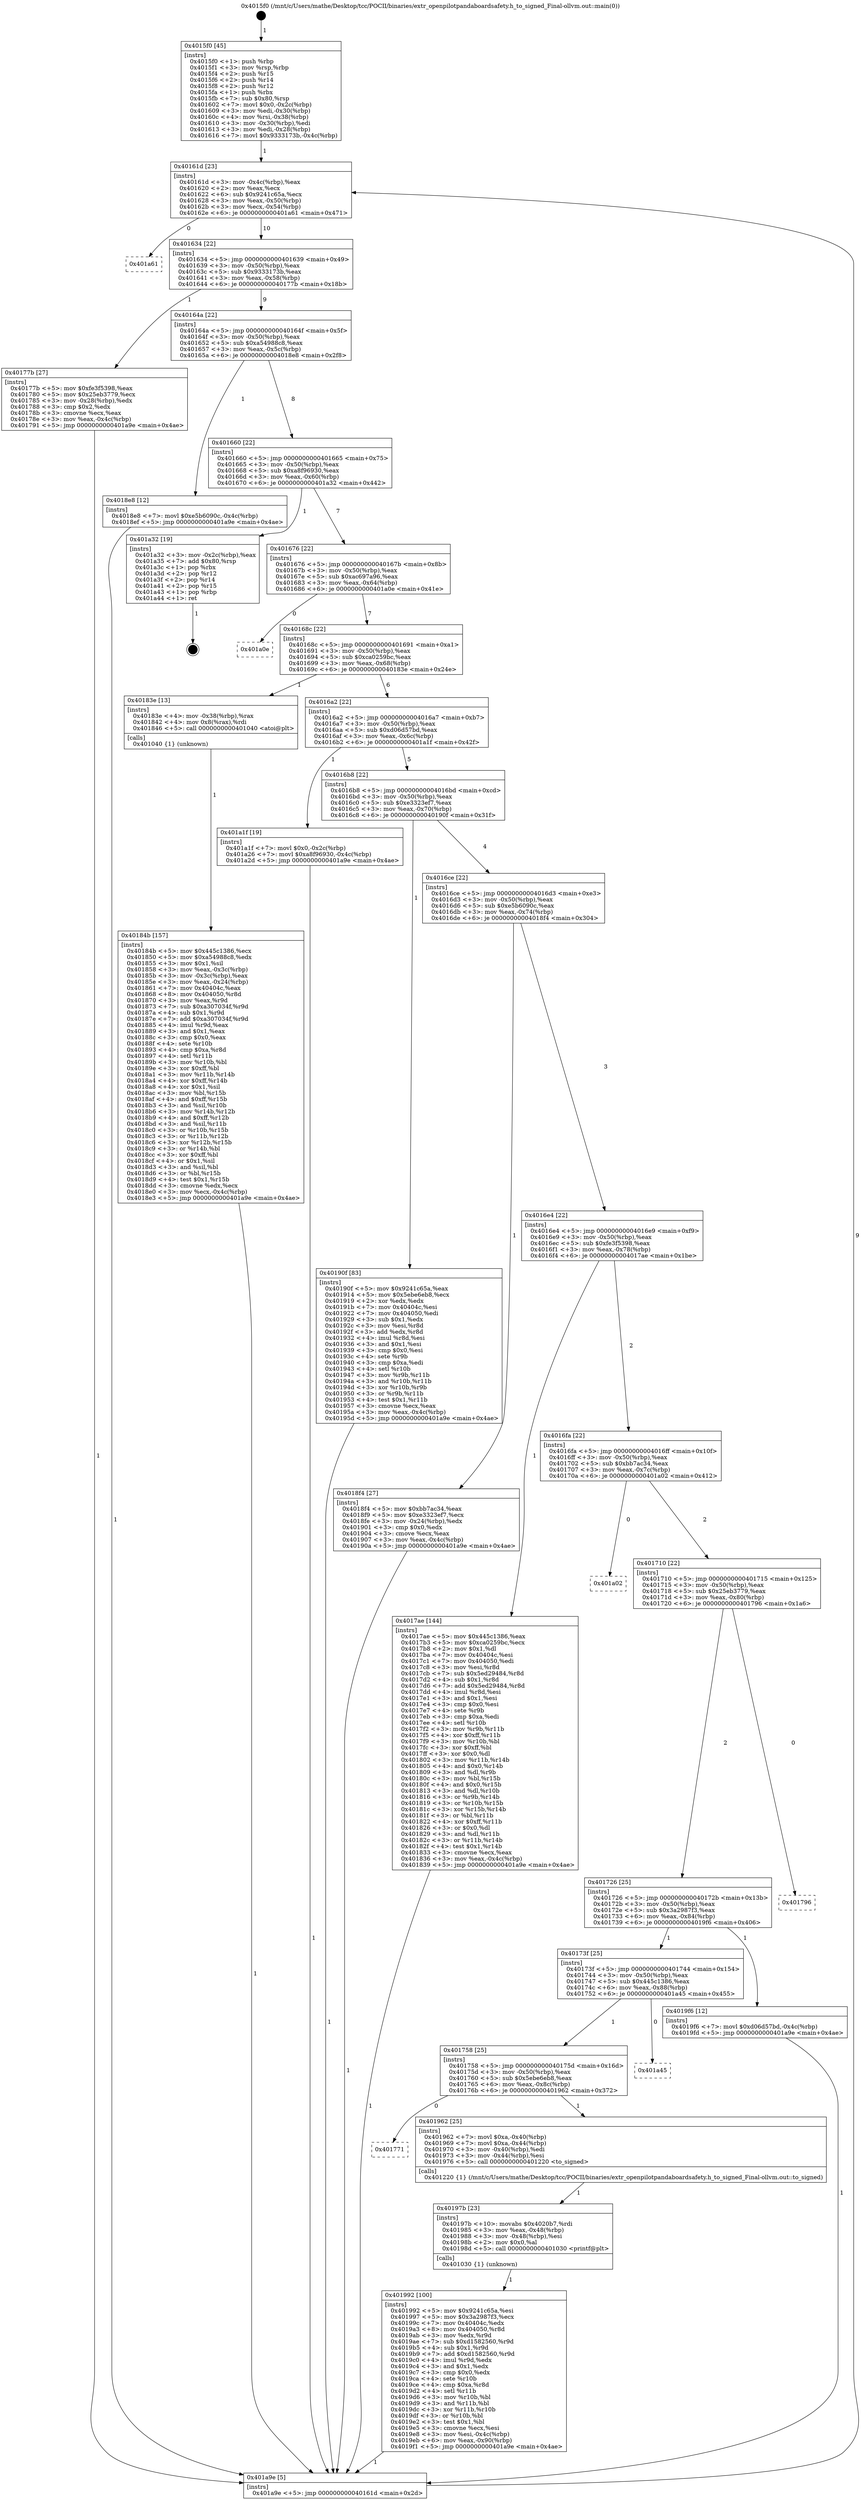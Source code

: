 digraph "0x4015f0" {
  label = "0x4015f0 (/mnt/c/Users/mathe/Desktop/tcc/POCII/binaries/extr_openpilotpandaboardsafety.h_to_signed_Final-ollvm.out::main(0))"
  labelloc = "t"
  node[shape=record]

  Entry [label="",width=0.3,height=0.3,shape=circle,fillcolor=black,style=filled]
  "0x40161d" [label="{
     0x40161d [23]\l
     | [instrs]\l
     &nbsp;&nbsp;0x40161d \<+3\>: mov -0x4c(%rbp),%eax\l
     &nbsp;&nbsp;0x401620 \<+2\>: mov %eax,%ecx\l
     &nbsp;&nbsp;0x401622 \<+6\>: sub $0x9241c65a,%ecx\l
     &nbsp;&nbsp;0x401628 \<+3\>: mov %eax,-0x50(%rbp)\l
     &nbsp;&nbsp;0x40162b \<+3\>: mov %ecx,-0x54(%rbp)\l
     &nbsp;&nbsp;0x40162e \<+6\>: je 0000000000401a61 \<main+0x471\>\l
  }"]
  "0x401a61" [label="{
     0x401a61\l
  }", style=dashed]
  "0x401634" [label="{
     0x401634 [22]\l
     | [instrs]\l
     &nbsp;&nbsp;0x401634 \<+5\>: jmp 0000000000401639 \<main+0x49\>\l
     &nbsp;&nbsp;0x401639 \<+3\>: mov -0x50(%rbp),%eax\l
     &nbsp;&nbsp;0x40163c \<+5\>: sub $0x9333173b,%eax\l
     &nbsp;&nbsp;0x401641 \<+3\>: mov %eax,-0x58(%rbp)\l
     &nbsp;&nbsp;0x401644 \<+6\>: je 000000000040177b \<main+0x18b\>\l
  }"]
  Exit [label="",width=0.3,height=0.3,shape=circle,fillcolor=black,style=filled,peripheries=2]
  "0x40177b" [label="{
     0x40177b [27]\l
     | [instrs]\l
     &nbsp;&nbsp;0x40177b \<+5\>: mov $0xfe3f5398,%eax\l
     &nbsp;&nbsp;0x401780 \<+5\>: mov $0x25eb3779,%ecx\l
     &nbsp;&nbsp;0x401785 \<+3\>: mov -0x28(%rbp),%edx\l
     &nbsp;&nbsp;0x401788 \<+3\>: cmp $0x2,%edx\l
     &nbsp;&nbsp;0x40178b \<+3\>: cmovne %ecx,%eax\l
     &nbsp;&nbsp;0x40178e \<+3\>: mov %eax,-0x4c(%rbp)\l
     &nbsp;&nbsp;0x401791 \<+5\>: jmp 0000000000401a9e \<main+0x4ae\>\l
  }"]
  "0x40164a" [label="{
     0x40164a [22]\l
     | [instrs]\l
     &nbsp;&nbsp;0x40164a \<+5\>: jmp 000000000040164f \<main+0x5f\>\l
     &nbsp;&nbsp;0x40164f \<+3\>: mov -0x50(%rbp),%eax\l
     &nbsp;&nbsp;0x401652 \<+5\>: sub $0xa54988c8,%eax\l
     &nbsp;&nbsp;0x401657 \<+3\>: mov %eax,-0x5c(%rbp)\l
     &nbsp;&nbsp;0x40165a \<+6\>: je 00000000004018e8 \<main+0x2f8\>\l
  }"]
  "0x401a9e" [label="{
     0x401a9e [5]\l
     | [instrs]\l
     &nbsp;&nbsp;0x401a9e \<+5\>: jmp 000000000040161d \<main+0x2d\>\l
  }"]
  "0x4015f0" [label="{
     0x4015f0 [45]\l
     | [instrs]\l
     &nbsp;&nbsp;0x4015f0 \<+1\>: push %rbp\l
     &nbsp;&nbsp;0x4015f1 \<+3\>: mov %rsp,%rbp\l
     &nbsp;&nbsp;0x4015f4 \<+2\>: push %r15\l
     &nbsp;&nbsp;0x4015f6 \<+2\>: push %r14\l
     &nbsp;&nbsp;0x4015f8 \<+2\>: push %r12\l
     &nbsp;&nbsp;0x4015fa \<+1\>: push %rbx\l
     &nbsp;&nbsp;0x4015fb \<+7\>: sub $0x80,%rsp\l
     &nbsp;&nbsp;0x401602 \<+7\>: movl $0x0,-0x2c(%rbp)\l
     &nbsp;&nbsp;0x401609 \<+3\>: mov %edi,-0x30(%rbp)\l
     &nbsp;&nbsp;0x40160c \<+4\>: mov %rsi,-0x38(%rbp)\l
     &nbsp;&nbsp;0x401610 \<+3\>: mov -0x30(%rbp),%edi\l
     &nbsp;&nbsp;0x401613 \<+3\>: mov %edi,-0x28(%rbp)\l
     &nbsp;&nbsp;0x401616 \<+7\>: movl $0x9333173b,-0x4c(%rbp)\l
  }"]
  "0x401992" [label="{
     0x401992 [100]\l
     | [instrs]\l
     &nbsp;&nbsp;0x401992 \<+5\>: mov $0x9241c65a,%esi\l
     &nbsp;&nbsp;0x401997 \<+5\>: mov $0x3a2987f3,%ecx\l
     &nbsp;&nbsp;0x40199c \<+7\>: mov 0x40404c,%edx\l
     &nbsp;&nbsp;0x4019a3 \<+8\>: mov 0x404050,%r8d\l
     &nbsp;&nbsp;0x4019ab \<+3\>: mov %edx,%r9d\l
     &nbsp;&nbsp;0x4019ae \<+7\>: sub $0xd1582560,%r9d\l
     &nbsp;&nbsp;0x4019b5 \<+4\>: sub $0x1,%r9d\l
     &nbsp;&nbsp;0x4019b9 \<+7\>: add $0xd1582560,%r9d\l
     &nbsp;&nbsp;0x4019c0 \<+4\>: imul %r9d,%edx\l
     &nbsp;&nbsp;0x4019c4 \<+3\>: and $0x1,%edx\l
     &nbsp;&nbsp;0x4019c7 \<+3\>: cmp $0x0,%edx\l
     &nbsp;&nbsp;0x4019ca \<+4\>: sete %r10b\l
     &nbsp;&nbsp;0x4019ce \<+4\>: cmp $0xa,%r8d\l
     &nbsp;&nbsp;0x4019d2 \<+4\>: setl %r11b\l
     &nbsp;&nbsp;0x4019d6 \<+3\>: mov %r10b,%bl\l
     &nbsp;&nbsp;0x4019d9 \<+3\>: and %r11b,%bl\l
     &nbsp;&nbsp;0x4019dc \<+3\>: xor %r11b,%r10b\l
     &nbsp;&nbsp;0x4019df \<+3\>: or %r10b,%bl\l
     &nbsp;&nbsp;0x4019e2 \<+3\>: test $0x1,%bl\l
     &nbsp;&nbsp;0x4019e5 \<+3\>: cmovne %ecx,%esi\l
     &nbsp;&nbsp;0x4019e8 \<+3\>: mov %esi,-0x4c(%rbp)\l
     &nbsp;&nbsp;0x4019eb \<+6\>: mov %eax,-0x90(%rbp)\l
     &nbsp;&nbsp;0x4019f1 \<+5\>: jmp 0000000000401a9e \<main+0x4ae\>\l
  }"]
  "0x4018e8" [label="{
     0x4018e8 [12]\l
     | [instrs]\l
     &nbsp;&nbsp;0x4018e8 \<+7\>: movl $0xe5b6090c,-0x4c(%rbp)\l
     &nbsp;&nbsp;0x4018ef \<+5\>: jmp 0000000000401a9e \<main+0x4ae\>\l
  }"]
  "0x401660" [label="{
     0x401660 [22]\l
     | [instrs]\l
     &nbsp;&nbsp;0x401660 \<+5\>: jmp 0000000000401665 \<main+0x75\>\l
     &nbsp;&nbsp;0x401665 \<+3\>: mov -0x50(%rbp),%eax\l
     &nbsp;&nbsp;0x401668 \<+5\>: sub $0xa8f96930,%eax\l
     &nbsp;&nbsp;0x40166d \<+3\>: mov %eax,-0x60(%rbp)\l
     &nbsp;&nbsp;0x401670 \<+6\>: je 0000000000401a32 \<main+0x442\>\l
  }"]
  "0x40197b" [label="{
     0x40197b [23]\l
     | [instrs]\l
     &nbsp;&nbsp;0x40197b \<+10\>: movabs $0x4020b7,%rdi\l
     &nbsp;&nbsp;0x401985 \<+3\>: mov %eax,-0x48(%rbp)\l
     &nbsp;&nbsp;0x401988 \<+3\>: mov -0x48(%rbp),%esi\l
     &nbsp;&nbsp;0x40198b \<+2\>: mov $0x0,%al\l
     &nbsp;&nbsp;0x40198d \<+5\>: call 0000000000401030 \<printf@plt\>\l
     | [calls]\l
     &nbsp;&nbsp;0x401030 \{1\} (unknown)\l
  }"]
  "0x401a32" [label="{
     0x401a32 [19]\l
     | [instrs]\l
     &nbsp;&nbsp;0x401a32 \<+3\>: mov -0x2c(%rbp),%eax\l
     &nbsp;&nbsp;0x401a35 \<+7\>: add $0x80,%rsp\l
     &nbsp;&nbsp;0x401a3c \<+1\>: pop %rbx\l
     &nbsp;&nbsp;0x401a3d \<+2\>: pop %r12\l
     &nbsp;&nbsp;0x401a3f \<+2\>: pop %r14\l
     &nbsp;&nbsp;0x401a41 \<+2\>: pop %r15\l
     &nbsp;&nbsp;0x401a43 \<+1\>: pop %rbp\l
     &nbsp;&nbsp;0x401a44 \<+1\>: ret\l
  }"]
  "0x401676" [label="{
     0x401676 [22]\l
     | [instrs]\l
     &nbsp;&nbsp;0x401676 \<+5\>: jmp 000000000040167b \<main+0x8b\>\l
     &nbsp;&nbsp;0x40167b \<+3\>: mov -0x50(%rbp),%eax\l
     &nbsp;&nbsp;0x40167e \<+5\>: sub $0xac697a96,%eax\l
     &nbsp;&nbsp;0x401683 \<+3\>: mov %eax,-0x64(%rbp)\l
     &nbsp;&nbsp;0x401686 \<+6\>: je 0000000000401a0e \<main+0x41e\>\l
  }"]
  "0x401771" [label="{
     0x401771\l
  }", style=dashed]
  "0x401a0e" [label="{
     0x401a0e\l
  }", style=dashed]
  "0x40168c" [label="{
     0x40168c [22]\l
     | [instrs]\l
     &nbsp;&nbsp;0x40168c \<+5\>: jmp 0000000000401691 \<main+0xa1\>\l
     &nbsp;&nbsp;0x401691 \<+3\>: mov -0x50(%rbp),%eax\l
     &nbsp;&nbsp;0x401694 \<+5\>: sub $0xca0259bc,%eax\l
     &nbsp;&nbsp;0x401699 \<+3\>: mov %eax,-0x68(%rbp)\l
     &nbsp;&nbsp;0x40169c \<+6\>: je 000000000040183e \<main+0x24e\>\l
  }"]
  "0x401962" [label="{
     0x401962 [25]\l
     | [instrs]\l
     &nbsp;&nbsp;0x401962 \<+7\>: movl $0xa,-0x40(%rbp)\l
     &nbsp;&nbsp;0x401969 \<+7\>: movl $0xa,-0x44(%rbp)\l
     &nbsp;&nbsp;0x401970 \<+3\>: mov -0x40(%rbp),%edi\l
     &nbsp;&nbsp;0x401973 \<+3\>: mov -0x44(%rbp),%esi\l
     &nbsp;&nbsp;0x401976 \<+5\>: call 0000000000401220 \<to_signed\>\l
     | [calls]\l
     &nbsp;&nbsp;0x401220 \{1\} (/mnt/c/Users/mathe/Desktop/tcc/POCII/binaries/extr_openpilotpandaboardsafety.h_to_signed_Final-ollvm.out::to_signed)\l
  }"]
  "0x40183e" [label="{
     0x40183e [13]\l
     | [instrs]\l
     &nbsp;&nbsp;0x40183e \<+4\>: mov -0x38(%rbp),%rax\l
     &nbsp;&nbsp;0x401842 \<+4\>: mov 0x8(%rax),%rdi\l
     &nbsp;&nbsp;0x401846 \<+5\>: call 0000000000401040 \<atoi@plt\>\l
     | [calls]\l
     &nbsp;&nbsp;0x401040 \{1\} (unknown)\l
  }"]
  "0x4016a2" [label="{
     0x4016a2 [22]\l
     | [instrs]\l
     &nbsp;&nbsp;0x4016a2 \<+5\>: jmp 00000000004016a7 \<main+0xb7\>\l
     &nbsp;&nbsp;0x4016a7 \<+3\>: mov -0x50(%rbp),%eax\l
     &nbsp;&nbsp;0x4016aa \<+5\>: sub $0xd06d57bd,%eax\l
     &nbsp;&nbsp;0x4016af \<+3\>: mov %eax,-0x6c(%rbp)\l
     &nbsp;&nbsp;0x4016b2 \<+6\>: je 0000000000401a1f \<main+0x42f\>\l
  }"]
  "0x401758" [label="{
     0x401758 [25]\l
     | [instrs]\l
     &nbsp;&nbsp;0x401758 \<+5\>: jmp 000000000040175d \<main+0x16d\>\l
     &nbsp;&nbsp;0x40175d \<+3\>: mov -0x50(%rbp),%eax\l
     &nbsp;&nbsp;0x401760 \<+5\>: sub $0x5ebe6eb8,%eax\l
     &nbsp;&nbsp;0x401765 \<+6\>: mov %eax,-0x8c(%rbp)\l
     &nbsp;&nbsp;0x40176b \<+6\>: je 0000000000401962 \<main+0x372\>\l
  }"]
  "0x401a1f" [label="{
     0x401a1f [19]\l
     | [instrs]\l
     &nbsp;&nbsp;0x401a1f \<+7\>: movl $0x0,-0x2c(%rbp)\l
     &nbsp;&nbsp;0x401a26 \<+7\>: movl $0xa8f96930,-0x4c(%rbp)\l
     &nbsp;&nbsp;0x401a2d \<+5\>: jmp 0000000000401a9e \<main+0x4ae\>\l
  }"]
  "0x4016b8" [label="{
     0x4016b8 [22]\l
     | [instrs]\l
     &nbsp;&nbsp;0x4016b8 \<+5\>: jmp 00000000004016bd \<main+0xcd\>\l
     &nbsp;&nbsp;0x4016bd \<+3\>: mov -0x50(%rbp),%eax\l
     &nbsp;&nbsp;0x4016c0 \<+5\>: sub $0xe3323ef7,%eax\l
     &nbsp;&nbsp;0x4016c5 \<+3\>: mov %eax,-0x70(%rbp)\l
     &nbsp;&nbsp;0x4016c8 \<+6\>: je 000000000040190f \<main+0x31f\>\l
  }"]
  "0x401a45" [label="{
     0x401a45\l
  }", style=dashed]
  "0x40190f" [label="{
     0x40190f [83]\l
     | [instrs]\l
     &nbsp;&nbsp;0x40190f \<+5\>: mov $0x9241c65a,%eax\l
     &nbsp;&nbsp;0x401914 \<+5\>: mov $0x5ebe6eb8,%ecx\l
     &nbsp;&nbsp;0x401919 \<+2\>: xor %edx,%edx\l
     &nbsp;&nbsp;0x40191b \<+7\>: mov 0x40404c,%esi\l
     &nbsp;&nbsp;0x401922 \<+7\>: mov 0x404050,%edi\l
     &nbsp;&nbsp;0x401929 \<+3\>: sub $0x1,%edx\l
     &nbsp;&nbsp;0x40192c \<+3\>: mov %esi,%r8d\l
     &nbsp;&nbsp;0x40192f \<+3\>: add %edx,%r8d\l
     &nbsp;&nbsp;0x401932 \<+4\>: imul %r8d,%esi\l
     &nbsp;&nbsp;0x401936 \<+3\>: and $0x1,%esi\l
     &nbsp;&nbsp;0x401939 \<+3\>: cmp $0x0,%esi\l
     &nbsp;&nbsp;0x40193c \<+4\>: sete %r9b\l
     &nbsp;&nbsp;0x401940 \<+3\>: cmp $0xa,%edi\l
     &nbsp;&nbsp;0x401943 \<+4\>: setl %r10b\l
     &nbsp;&nbsp;0x401947 \<+3\>: mov %r9b,%r11b\l
     &nbsp;&nbsp;0x40194a \<+3\>: and %r10b,%r11b\l
     &nbsp;&nbsp;0x40194d \<+3\>: xor %r10b,%r9b\l
     &nbsp;&nbsp;0x401950 \<+3\>: or %r9b,%r11b\l
     &nbsp;&nbsp;0x401953 \<+4\>: test $0x1,%r11b\l
     &nbsp;&nbsp;0x401957 \<+3\>: cmovne %ecx,%eax\l
     &nbsp;&nbsp;0x40195a \<+3\>: mov %eax,-0x4c(%rbp)\l
     &nbsp;&nbsp;0x40195d \<+5\>: jmp 0000000000401a9e \<main+0x4ae\>\l
  }"]
  "0x4016ce" [label="{
     0x4016ce [22]\l
     | [instrs]\l
     &nbsp;&nbsp;0x4016ce \<+5\>: jmp 00000000004016d3 \<main+0xe3\>\l
     &nbsp;&nbsp;0x4016d3 \<+3\>: mov -0x50(%rbp),%eax\l
     &nbsp;&nbsp;0x4016d6 \<+5\>: sub $0xe5b6090c,%eax\l
     &nbsp;&nbsp;0x4016db \<+3\>: mov %eax,-0x74(%rbp)\l
     &nbsp;&nbsp;0x4016de \<+6\>: je 00000000004018f4 \<main+0x304\>\l
  }"]
  "0x40173f" [label="{
     0x40173f [25]\l
     | [instrs]\l
     &nbsp;&nbsp;0x40173f \<+5\>: jmp 0000000000401744 \<main+0x154\>\l
     &nbsp;&nbsp;0x401744 \<+3\>: mov -0x50(%rbp),%eax\l
     &nbsp;&nbsp;0x401747 \<+5\>: sub $0x445c1386,%eax\l
     &nbsp;&nbsp;0x40174c \<+6\>: mov %eax,-0x88(%rbp)\l
     &nbsp;&nbsp;0x401752 \<+6\>: je 0000000000401a45 \<main+0x455\>\l
  }"]
  "0x4018f4" [label="{
     0x4018f4 [27]\l
     | [instrs]\l
     &nbsp;&nbsp;0x4018f4 \<+5\>: mov $0xbb7ac34,%eax\l
     &nbsp;&nbsp;0x4018f9 \<+5\>: mov $0xe3323ef7,%ecx\l
     &nbsp;&nbsp;0x4018fe \<+3\>: mov -0x24(%rbp),%edx\l
     &nbsp;&nbsp;0x401901 \<+3\>: cmp $0x0,%edx\l
     &nbsp;&nbsp;0x401904 \<+3\>: cmove %ecx,%eax\l
     &nbsp;&nbsp;0x401907 \<+3\>: mov %eax,-0x4c(%rbp)\l
     &nbsp;&nbsp;0x40190a \<+5\>: jmp 0000000000401a9e \<main+0x4ae\>\l
  }"]
  "0x4016e4" [label="{
     0x4016e4 [22]\l
     | [instrs]\l
     &nbsp;&nbsp;0x4016e4 \<+5\>: jmp 00000000004016e9 \<main+0xf9\>\l
     &nbsp;&nbsp;0x4016e9 \<+3\>: mov -0x50(%rbp),%eax\l
     &nbsp;&nbsp;0x4016ec \<+5\>: sub $0xfe3f5398,%eax\l
     &nbsp;&nbsp;0x4016f1 \<+3\>: mov %eax,-0x78(%rbp)\l
     &nbsp;&nbsp;0x4016f4 \<+6\>: je 00000000004017ae \<main+0x1be\>\l
  }"]
  "0x4019f6" [label="{
     0x4019f6 [12]\l
     | [instrs]\l
     &nbsp;&nbsp;0x4019f6 \<+7\>: movl $0xd06d57bd,-0x4c(%rbp)\l
     &nbsp;&nbsp;0x4019fd \<+5\>: jmp 0000000000401a9e \<main+0x4ae\>\l
  }"]
  "0x4017ae" [label="{
     0x4017ae [144]\l
     | [instrs]\l
     &nbsp;&nbsp;0x4017ae \<+5\>: mov $0x445c1386,%eax\l
     &nbsp;&nbsp;0x4017b3 \<+5\>: mov $0xca0259bc,%ecx\l
     &nbsp;&nbsp;0x4017b8 \<+2\>: mov $0x1,%dl\l
     &nbsp;&nbsp;0x4017ba \<+7\>: mov 0x40404c,%esi\l
     &nbsp;&nbsp;0x4017c1 \<+7\>: mov 0x404050,%edi\l
     &nbsp;&nbsp;0x4017c8 \<+3\>: mov %esi,%r8d\l
     &nbsp;&nbsp;0x4017cb \<+7\>: sub $0x5ed29484,%r8d\l
     &nbsp;&nbsp;0x4017d2 \<+4\>: sub $0x1,%r8d\l
     &nbsp;&nbsp;0x4017d6 \<+7\>: add $0x5ed29484,%r8d\l
     &nbsp;&nbsp;0x4017dd \<+4\>: imul %r8d,%esi\l
     &nbsp;&nbsp;0x4017e1 \<+3\>: and $0x1,%esi\l
     &nbsp;&nbsp;0x4017e4 \<+3\>: cmp $0x0,%esi\l
     &nbsp;&nbsp;0x4017e7 \<+4\>: sete %r9b\l
     &nbsp;&nbsp;0x4017eb \<+3\>: cmp $0xa,%edi\l
     &nbsp;&nbsp;0x4017ee \<+4\>: setl %r10b\l
     &nbsp;&nbsp;0x4017f2 \<+3\>: mov %r9b,%r11b\l
     &nbsp;&nbsp;0x4017f5 \<+4\>: xor $0xff,%r11b\l
     &nbsp;&nbsp;0x4017f9 \<+3\>: mov %r10b,%bl\l
     &nbsp;&nbsp;0x4017fc \<+3\>: xor $0xff,%bl\l
     &nbsp;&nbsp;0x4017ff \<+3\>: xor $0x0,%dl\l
     &nbsp;&nbsp;0x401802 \<+3\>: mov %r11b,%r14b\l
     &nbsp;&nbsp;0x401805 \<+4\>: and $0x0,%r14b\l
     &nbsp;&nbsp;0x401809 \<+3\>: and %dl,%r9b\l
     &nbsp;&nbsp;0x40180c \<+3\>: mov %bl,%r15b\l
     &nbsp;&nbsp;0x40180f \<+4\>: and $0x0,%r15b\l
     &nbsp;&nbsp;0x401813 \<+3\>: and %dl,%r10b\l
     &nbsp;&nbsp;0x401816 \<+3\>: or %r9b,%r14b\l
     &nbsp;&nbsp;0x401819 \<+3\>: or %r10b,%r15b\l
     &nbsp;&nbsp;0x40181c \<+3\>: xor %r15b,%r14b\l
     &nbsp;&nbsp;0x40181f \<+3\>: or %bl,%r11b\l
     &nbsp;&nbsp;0x401822 \<+4\>: xor $0xff,%r11b\l
     &nbsp;&nbsp;0x401826 \<+3\>: or $0x0,%dl\l
     &nbsp;&nbsp;0x401829 \<+3\>: and %dl,%r11b\l
     &nbsp;&nbsp;0x40182c \<+3\>: or %r11b,%r14b\l
     &nbsp;&nbsp;0x40182f \<+4\>: test $0x1,%r14b\l
     &nbsp;&nbsp;0x401833 \<+3\>: cmovne %ecx,%eax\l
     &nbsp;&nbsp;0x401836 \<+3\>: mov %eax,-0x4c(%rbp)\l
     &nbsp;&nbsp;0x401839 \<+5\>: jmp 0000000000401a9e \<main+0x4ae\>\l
  }"]
  "0x4016fa" [label="{
     0x4016fa [22]\l
     | [instrs]\l
     &nbsp;&nbsp;0x4016fa \<+5\>: jmp 00000000004016ff \<main+0x10f\>\l
     &nbsp;&nbsp;0x4016ff \<+3\>: mov -0x50(%rbp),%eax\l
     &nbsp;&nbsp;0x401702 \<+5\>: sub $0xbb7ac34,%eax\l
     &nbsp;&nbsp;0x401707 \<+3\>: mov %eax,-0x7c(%rbp)\l
     &nbsp;&nbsp;0x40170a \<+6\>: je 0000000000401a02 \<main+0x412\>\l
  }"]
  "0x40184b" [label="{
     0x40184b [157]\l
     | [instrs]\l
     &nbsp;&nbsp;0x40184b \<+5\>: mov $0x445c1386,%ecx\l
     &nbsp;&nbsp;0x401850 \<+5\>: mov $0xa54988c8,%edx\l
     &nbsp;&nbsp;0x401855 \<+3\>: mov $0x1,%sil\l
     &nbsp;&nbsp;0x401858 \<+3\>: mov %eax,-0x3c(%rbp)\l
     &nbsp;&nbsp;0x40185b \<+3\>: mov -0x3c(%rbp),%eax\l
     &nbsp;&nbsp;0x40185e \<+3\>: mov %eax,-0x24(%rbp)\l
     &nbsp;&nbsp;0x401861 \<+7\>: mov 0x40404c,%eax\l
     &nbsp;&nbsp;0x401868 \<+8\>: mov 0x404050,%r8d\l
     &nbsp;&nbsp;0x401870 \<+3\>: mov %eax,%r9d\l
     &nbsp;&nbsp;0x401873 \<+7\>: sub $0xa307034f,%r9d\l
     &nbsp;&nbsp;0x40187a \<+4\>: sub $0x1,%r9d\l
     &nbsp;&nbsp;0x40187e \<+7\>: add $0xa307034f,%r9d\l
     &nbsp;&nbsp;0x401885 \<+4\>: imul %r9d,%eax\l
     &nbsp;&nbsp;0x401889 \<+3\>: and $0x1,%eax\l
     &nbsp;&nbsp;0x40188c \<+3\>: cmp $0x0,%eax\l
     &nbsp;&nbsp;0x40188f \<+4\>: sete %r10b\l
     &nbsp;&nbsp;0x401893 \<+4\>: cmp $0xa,%r8d\l
     &nbsp;&nbsp;0x401897 \<+4\>: setl %r11b\l
     &nbsp;&nbsp;0x40189b \<+3\>: mov %r10b,%bl\l
     &nbsp;&nbsp;0x40189e \<+3\>: xor $0xff,%bl\l
     &nbsp;&nbsp;0x4018a1 \<+3\>: mov %r11b,%r14b\l
     &nbsp;&nbsp;0x4018a4 \<+4\>: xor $0xff,%r14b\l
     &nbsp;&nbsp;0x4018a8 \<+4\>: xor $0x1,%sil\l
     &nbsp;&nbsp;0x4018ac \<+3\>: mov %bl,%r15b\l
     &nbsp;&nbsp;0x4018af \<+4\>: and $0xff,%r15b\l
     &nbsp;&nbsp;0x4018b3 \<+3\>: and %sil,%r10b\l
     &nbsp;&nbsp;0x4018b6 \<+3\>: mov %r14b,%r12b\l
     &nbsp;&nbsp;0x4018b9 \<+4\>: and $0xff,%r12b\l
     &nbsp;&nbsp;0x4018bd \<+3\>: and %sil,%r11b\l
     &nbsp;&nbsp;0x4018c0 \<+3\>: or %r10b,%r15b\l
     &nbsp;&nbsp;0x4018c3 \<+3\>: or %r11b,%r12b\l
     &nbsp;&nbsp;0x4018c6 \<+3\>: xor %r12b,%r15b\l
     &nbsp;&nbsp;0x4018c9 \<+3\>: or %r14b,%bl\l
     &nbsp;&nbsp;0x4018cc \<+3\>: xor $0xff,%bl\l
     &nbsp;&nbsp;0x4018cf \<+4\>: or $0x1,%sil\l
     &nbsp;&nbsp;0x4018d3 \<+3\>: and %sil,%bl\l
     &nbsp;&nbsp;0x4018d6 \<+3\>: or %bl,%r15b\l
     &nbsp;&nbsp;0x4018d9 \<+4\>: test $0x1,%r15b\l
     &nbsp;&nbsp;0x4018dd \<+3\>: cmovne %edx,%ecx\l
     &nbsp;&nbsp;0x4018e0 \<+3\>: mov %ecx,-0x4c(%rbp)\l
     &nbsp;&nbsp;0x4018e3 \<+5\>: jmp 0000000000401a9e \<main+0x4ae\>\l
  }"]
  "0x401726" [label="{
     0x401726 [25]\l
     | [instrs]\l
     &nbsp;&nbsp;0x401726 \<+5\>: jmp 000000000040172b \<main+0x13b\>\l
     &nbsp;&nbsp;0x40172b \<+3\>: mov -0x50(%rbp),%eax\l
     &nbsp;&nbsp;0x40172e \<+5\>: sub $0x3a2987f3,%eax\l
     &nbsp;&nbsp;0x401733 \<+6\>: mov %eax,-0x84(%rbp)\l
     &nbsp;&nbsp;0x401739 \<+6\>: je 00000000004019f6 \<main+0x406\>\l
  }"]
  "0x401a02" [label="{
     0x401a02\l
  }", style=dashed]
  "0x401710" [label="{
     0x401710 [22]\l
     | [instrs]\l
     &nbsp;&nbsp;0x401710 \<+5\>: jmp 0000000000401715 \<main+0x125\>\l
     &nbsp;&nbsp;0x401715 \<+3\>: mov -0x50(%rbp),%eax\l
     &nbsp;&nbsp;0x401718 \<+5\>: sub $0x25eb3779,%eax\l
     &nbsp;&nbsp;0x40171d \<+3\>: mov %eax,-0x80(%rbp)\l
     &nbsp;&nbsp;0x401720 \<+6\>: je 0000000000401796 \<main+0x1a6\>\l
  }"]
  "0x401796" [label="{
     0x401796\l
  }", style=dashed]
  Entry -> "0x4015f0" [label=" 1"]
  "0x40161d" -> "0x401a61" [label=" 0"]
  "0x40161d" -> "0x401634" [label=" 10"]
  "0x401a32" -> Exit [label=" 1"]
  "0x401634" -> "0x40177b" [label=" 1"]
  "0x401634" -> "0x40164a" [label=" 9"]
  "0x40177b" -> "0x401a9e" [label=" 1"]
  "0x4015f0" -> "0x40161d" [label=" 1"]
  "0x401a9e" -> "0x40161d" [label=" 9"]
  "0x401a1f" -> "0x401a9e" [label=" 1"]
  "0x40164a" -> "0x4018e8" [label=" 1"]
  "0x40164a" -> "0x401660" [label=" 8"]
  "0x4019f6" -> "0x401a9e" [label=" 1"]
  "0x401660" -> "0x401a32" [label=" 1"]
  "0x401660" -> "0x401676" [label=" 7"]
  "0x401992" -> "0x401a9e" [label=" 1"]
  "0x401676" -> "0x401a0e" [label=" 0"]
  "0x401676" -> "0x40168c" [label=" 7"]
  "0x40197b" -> "0x401992" [label=" 1"]
  "0x40168c" -> "0x40183e" [label=" 1"]
  "0x40168c" -> "0x4016a2" [label=" 6"]
  "0x401962" -> "0x40197b" [label=" 1"]
  "0x4016a2" -> "0x401a1f" [label=" 1"]
  "0x4016a2" -> "0x4016b8" [label=" 5"]
  "0x401758" -> "0x401962" [label=" 1"]
  "0x4016b8" -> "0x40190f" [label=" 1"]
  "0x4016b8" -> "0x4016ce" [label=" 4"]
  "0x401758" -> "0x401771" [label=" 0"]
  "0x4016ce" -> "0x4018f4" [label=" 1"]
  "0x4016ce" -> "0x4016e4" [label=" 3"]
  "0x40173f" -> "0x401a45" [label=" 0"]
  "0x4016e4" -> "0x4017ae" [label=" 1"]
  "0x4016e4" -> "0x4016fa" [label=" 2"]
  "0x4017ae" -> "0x401a9e" [label=" 1"]
  "0x40183e" -> "0x40184b" [label=" 1"]
  "0x40184b" -> "0x401a9e" [label=" 1"]
  "0x4018e8" -> "0x401a9e" [label=" 1"]
  "0x4018f4" -> "0x401a9e" [label=" 1"]
  "0x40190f" -> "0x401a9e" [label=" 1"]
  "0x40173f" -> "0x401758" [label=" 1"]
  "0x4016fa" -> "0x401a02" [label=" 0"]
  "0x4016fa" -> "0x401710" [label=" 2"]
  "0x401726" -> "0x4019f6" [label=" 1"]
  "0x401710" -> "0x401796" [label=" 0"]
  "0x401710" -> "0x401726" [label=" 2"]
  "0x401726" -> "0x40173f" [label=" 1"]
}
